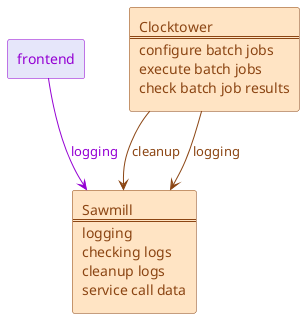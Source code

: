 @startuml
' ********************************************* STYLE **********************************************
<style>
agent {
  BackgroundColor lavender
  LineColor darkviolet
  FontColor darkviolet
}
rectangle {
  BackgroundColor bisque
  LineColor saddlebrown
  FontColor saddlebrown
}
</style>

' ******************************************** OBJECTS *********************************************
agent frontend
rectangle clocktower [
  Clocktower
  ====
  configure batch jobs
  execute batch jobs
  check batch job results
]
rectangle sawmill [
  Sawmill
  ====
  logging
  checking logs
  cleanup logs
  service call data
]

' ******************************************* RELATIONS ********************************************
frontend --> sawmill    #darkviolet;text:darkviolet : logging

clocktower --> sawmill #saddlebrown;text:saddlebrown : cleanup

clocktower --> sawmill #saddlebrown;text:saddlebrown : logging

@enduml